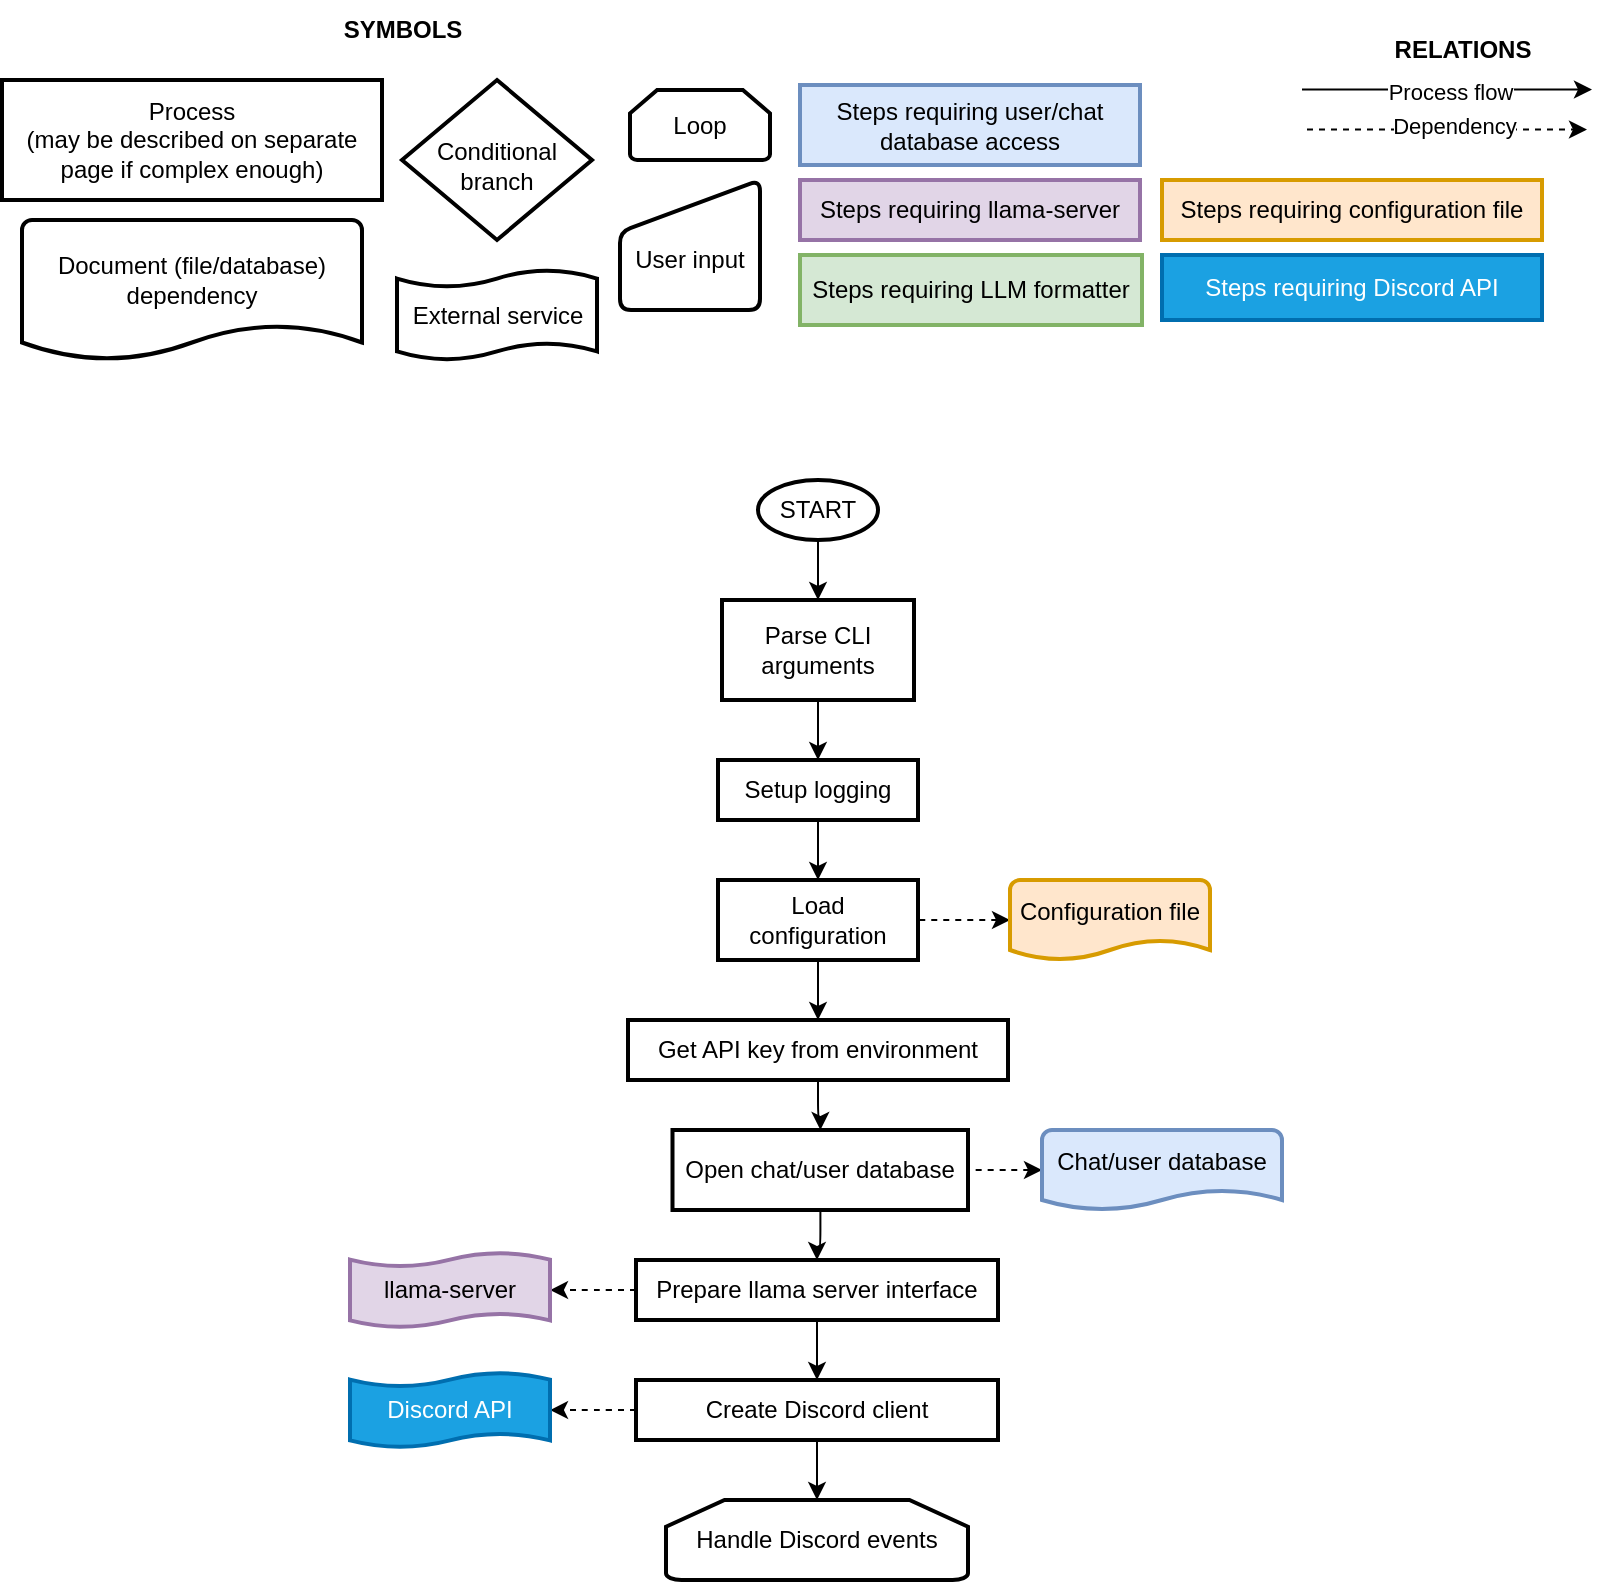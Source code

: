<mxfile version="24.7.8" pages="2">
  <diagram name="Main workflow" id="HbUQBnDFqHBXolvkrC3I">
    <mxGraphModel dx="1728" dy="997" grid="1" gridSize="10" guides="1" tooltips="1" connect="1" arrows="1" fold="1" page="1" pageScale="1" pageWidth="827" pageHeight="1169" background="none" math="0" shadow="0">
      <root>
        <mxCell id="0" />
        <mxCell id="1" parent="0" />
        <mxCell id="ahB4upGkOTFBKg_enh4w-4" value="" style="edgeStyle=orthogonalEdgeStyle;orthogonalLoop=1;jettySize=auto;html=1;rounded=0;" parent="1" source="ahB4upGkOTFBKg_enh4w-1" target="ahB4upGkOTFBKg_enh4w-3" edge="1">
          <mxGeometry relative="1" as="geometry" />
        </mxCell>
        <mxCell id="ahB4upGkOTFBKg_enh4w-1" value="START" style="strokeWidth=2;html=1;shape=mxgraph.flowchart.start_1;whiteSpace=wrap;labelBackgroundColor=none;rounded=0;" parent="1" vertex="1">
          <mxGeometry x="388" y="250" width="60" height="30" as="geometry" />
        </mxCell>
        <mxCell id="ahB4upGkOTFBKg_enh4w-6" value="" style="edgeStyle=orthogonalEdgeStyle;orthogonalLoop=1;jettySize=auto;html=1;rounded=0;" parent="1" source="ahB4upGkOTFBKg_enh4w-3" target="ahB4upGkOTFBKg_enh4w-5" edge="1">
          <mxGeometry relative="1" as="geometry" />
        </mxCell>
        <mxCell id="ahB4upGkOTFBKg_enh4w-3" value="Parse CLI arguments" style="rounded=0;whiteSpace=wrap;html=1;absoluteArcSize=1;arcSize=14;strokeWidth=2;" parent="1" vertex="1">
          <mxGeometry x="370" y="310" width="96" height="50" as="geometry" />
        </mxCell>
        <mxCell id="ahB4upGkOTFBKg_enh4w-8" value="" style="edgeStyle=orthogonalEdgeStyle;orthogonalLoop=1;jettySize=auto;html=1;rounded=0;" parent="1" source="ahB4upGkOTFBKg_enh4w-5" target="ahB4upGkOTFBKg_enh4w-7" edge="1">
          <mxGeometry relative="1" as="geometry" />
        </mxCell>
        <mxCell id="ahB4upGkOTFBKg_enh4w-5" value="Setup logging" style="rounded=0;whiteSpace=wrap;html=1;absoluteArcSize=1;arcSize=14;strokeWidth=2;" parent="1" vertex="1">
          <mxGeometry x="368" y="390" width="100" height="30" as="geometry" />
        </mxCell>
        <mxCell id="ahB4upGkOTFBKg_enh4w-22" value="" style="edgeStyle=orthogonalEdgeStyle;orthogonalLoop=1;jettySize=auto;html=1;" parent="1" source="ahB4upGkOTFBKg_enh4w-7" target="ahB4upGkOTFBKg_enh4w-28" edge="1">
          <mxGeometry relative="1" as="geometry">
            <mxPoint x="348.0" y="420" as="targetPoint" />
          </mxGeometry>
        </mxCell>
        <mxCell id="ahB4upGkOTFBKg_enh4w-7" value="Load configuration" style="rounded=0;whiteSpace=wrap;html=1;absoluteArcSize=1;arcSize=14;strokeWidth=2;" parent="1" vertex="1">
          <mxGeometry x="368" y="450" width="100" height="40" as="geometry" />
        </mxCell>
        <mxCell id="ahB4upGkOTFBKg_enh4w-10" value="" style="edgeStyle=orthogonalEdgeStyle;orthogonalLoop=1;jettySize=auto;html=1;dashed=1;startArrow=classic;startFill=1;endArrow=none;endFill=0;rounded=0;" parent="1" source="ahB4upGkOTFBKg_enh4w-9" target="ahB4upGkOTFBKg_enh4w-7" edge="1">
          <mxGeometry relative="1" as="geometry" />
        </mxCell>
        <mxCell id="ahB4upGkOTFBKg_enh4w-9" value="Configuration file" style="strokeWidth=2;html=1;shape=mxgraph.flowchart.document2;whiteSpace=wrap;size=0.25;rounded=0;fillColor=#ffe6cc;strokeColor=#d79b00;spacingBottom=8;" parent="1" vertex="1">
          <mxGeometry x="514" y="450" width="100" height="40" as="geometry" />
        </mxCell>
        <mxCell id="ahB4upGkOTFBKg_enh4w-11" value="Process&lt;br&gt;(may be described on separate page if complex enough)" style="rounded=0;whiteSpace=wrap;html=1;absoluteArcSize=1;arcSize=14;strokeWidth=2;" parent="1" vertex="1">
          <mxGeometry x="10" y="50" width="190" height="60" as="geometry" />
        </mxCell>
        <mxCell id="ahB4upGkOTFBKg_enh4w-12" value="SYMBOLS" style="text;html=1;align=center;verticalAlign=middle;resizable=0;points=[];autosize=1;strokeColor=none;fillColor=none;rounded=0;fontStyle=1" parent="1" vertex="1">
          <mxGeometry x="170" y="10" width="80" height="30" as="geometry" />
        </mxCell>
        <mxCell id="ahB4upGkOTFBKg_enh4w-13" value="Document (file/database) dependency" style="strokeWidth=2;html=1;shape=mxgraph.flowchart.document2;whiteSpace=wrap;size=0.25;rounded=0;spacingBottom=11;" parent="1" vertex="1">
          <mxGeometry x="20" y="120" width="170" height="70" as="geometry" />
        </mxCell>
        <mxCell id="ahB4upGkOTFBKg_enh4w-14" value="Conditional branch" style="strokeWidth=2;html=1;shape=mxgraph.flowchart.decision;whiteSpace=wrap;rounded=0;spacingTop=6;" parent="1" vertex="1">
          <mxGeometry x="210" y="50" width="95" height="80" as="geometry" />
        </mxCell>
        <mxCell id="ahB4upGkOTFBKg_enh4w-16" value="" style="edgeStyle=none;orthogonalLoop=1;jettySize=auto;html=1;rounded=0;" parent="1" edge="1">
          <mxGeometry width="100" relative="1" as="geometry">
            <mxPoint x="660" y="54.76" as="sourcePoint" />
            <mxPoint x="805" y="54.76" as="targetPoint" />
            <Array as="points" />
          </mxGeometry>
        </mxCell>
        <mxCell id="ahB4upGkOTFBKg_enh4w-18" value="Process flow" style="edgeLabel;html=1;align=center;verticalAlign=middle;resizable=0;points=[];" parent="ahB4upGkOTFBKg_enh4w-16" vertex="1" connectable="0">
          <mxGeometry x="0.073" y="-1" relative="1" as="geometry">
            <mxPoint x="-4" as="offset" />
          </mxGeometry>
        </mxCell>
        <mxCell id="ahB4upGkOTFBKg_enh4w-19" value="" style="edgeStyle=none;orthogonalLoop=1;jettySize=auto;html=1;rounded=0;dashed=1;" parent="1" edge="1">
          <mxGeometry width="100" relative="1" as="geometry">
            <mxPoint x="662.5" y="74.76" as="sourcePoint" />
            <mxPoint x="802.5" y="74.76" as="targetPoint" />
            <Array as="points" />
          </mxGeometry>
        </mxCell>
        <mxCell id="ahB4upGkOTFBKg_enh4w-20" value="Dependency" style="edgeLabel;html=1;align=center;verticalAlign=middle;resizable=0;points=[];" parent="ahB4upGkOTFBKg_enh4w-19" vertex="1" connectable="0">
          <mxGeometry x="0.192" y="2" relative="1" as="geometry">
            <mxPoint x="-10" as="offset" />
          </mxGeometry>
        </mxCell>
        <mxCell id="ahB4upGkOTFBKg_enh4w-32" value="" style="edgeStyle=orthogonalEdgeStyle;orthogonalLoop=1;jettySize=auto;html=1;" parent="1" source="ahB4upGkOTFBKg_enh4w-28" target="ahB4upGkOTFBKg_enh4w-38" edge="1">
          <mxGeometry relative="1" as="geometry">
            <mxPoint x="348.0" y="620" as="targetPoint" />
          </mxGeometry>
        </mxCell>
        <mxCell id="ahB4upGkOTFBKg_enh4w-28" value="Get API key from environment" style="rounded=0;whiteSpace=wrap;html=1;absoluteArcSize=1;arcSize=14;strokeWidth=2;" parent="1" vertex="1">
          <mxGeometry x="323" y="520" width="190" height="30" as="geometry" />
        </mxCell>
        <mxCell id="ahB4upGkOTFBKg_enh4w-46" value="" style="edgeStyle=orthogonalEdgeStyle;orthogonalLoop=1;jettySize=auto;html=1;" parent="1" source="ahB4upGkOTFBKg_enh4w-38" target="ahB4upGkOTFBKg_enh4w-45" edge="1">
          <mxGeometry relative="1" as="geometry" />
        </mxCell>
        <mxCell id="ahB4upGkOTFBKg_enh4w-38" value="Open chat/user database" style="rounded=0;whiteSpace=wrap;html=1;absoluteArcSize=1;arcSize=14;strokeWidth=2;" parent="1" vertex="1">
          <mxGeometry x="345.25" y="575" width="147.75" height="40" as="geometry" />
        </mxCell>
        <mxCell id="ahB4upGkOTFBKg_enh4w-48" value="" style="edgeStyle=orthogonalEdgeStyle;orthogonalLoop=1;jettySize=auto;html=1;" parent="1" source="ahB4upGkOTFBKg_enh4w-45" target="ahB4upGkOTFBKg_enh4w-47" edge="1">
          <mxGeometry relative="1" as="geometry" />
        </mxCell>
        <mxCell id="ahB4upGkOTFBKg_enh4w-63" value="" style="edgeStyle=orthogonalEdgeStyle;orthogonalLoop=1;jettySize=auto;html=1;dashed=1;" parent="1" source="ahB4upGkOTFBKg_enh4w-45" target="ahB4upGkOTFBKg_enh4w-62" edge="1">
          <mxGeometry relative="1" as="geometry" />
        </mxCell>
        <mxCell id="ahB4upGkOTFBKg_enh4w-45" value="Prepare llama server interface" style="rounded=0;whiteSpace=wrap;html=1;absoluteArcSize=1;arcSize=14;strokeWidth=2;" parent="1" vertex="1">
          <mxGeometry x="327" y="640" width="181" height="30" as="geometry" />
        </mxCell>
        <mxCell id="ahB4upGkOTFBKg_enh4w-55" value="" style="edgeStyle=orthogonalEdgeStyle;orthogonalLoop=1;jettySize=auto;html=1;" parent="1" source="ahB4upGkOTFBKg_enh4w-47" target="ahB4upGkOTFBKg_enh4w-54" edge="1">
          <mxGeometry relative="1" as="geometry" />
        </mxCell>
        <mxCell id="ahB4upGkOTFBKg_enh4w-65" value="" style="edgeStyle=orthogonalEdgeStyle;orthogonalLoop=1;jettySize=auto;html=1;dashed=1;" parent="1" source="ahB4upGkOTFBKg_enh4w-47" target="ahB4upGkOTFBKg_enh4w-64" edge="1">
          <mxGeometry relative="1" as="geometry" />
        </mxCell>
        <mxCell id="ahB4upGkOTFBKg_enh4w-47" value="Create Discord client" style="rounded=0;whiteSpace=wrap;html=1;absoluteArcSize=1;arcSize=14;strokeWidth=2;" parent="1" vertex="1">
          <mxGeometry x="327" y="700" width="181" height="30" as="geometry" />
        </mxCell>
        <mxCell id="ahB4upGkOTFBKg_enh4w-53" value="Loop" style="strokeWidth=2;html=1;shape=mxgraph.flowchart.loop_limit;whiteSpace=wrap;" parent="1" vertex="1">
          <mxGeometry x="324" y="55" width="70" height="35" as="geometry" />
        </mxCell>
        <mxCell id="ahB4upGkOTFBKg_enh4w-54" value="Handle Discord events" style="strokeWidth=2;html=1;shape=mxgraph.flowchart.loop_limit;whiteSpace=wrap;" parent="1" vertex="1">
          <mxGeometry x="342" y="760" width="151" height="40" as="geometry" />
        </mxCell>
        <mxCell id="ahB4upGkOTFBKg_enh4w-57" value="" style="edgeStyle=orthogonalEdgeStyle;orthogonalLoop=1;jettySize=auto;html=1;dashed=1;startArrow=classic;startFill=1;endArrow=none;endFill=0;rounded=0;" parent="1" source="ahB4upGkOTFBKg_enh4w-66" target="ahB4upGkOTFBKg_enh4w-38" edge="1">
          <mxGeometry relative="1" as="geometry">
            <mxPoint x="464" y="525" as="sourcePoint" />
            <mxPoint x="408" y="410" as="targetPoint" />
          </mxGeometry>
        </mxCell>
        <mxCell id="ahB4upGkOTFBKg_enh4w-61" value="External service" style="shape=tape;whiteSpace=wrap;html=1;strokeWidth=2;size=0.19" parent="1" vertex="1">
          <mxGeometry x="207.5" y="145" width="100" height="45" as="geometry" />
        </mxCell>
        <mxCell id="ahB4upGkOTFBKg_enh4w-62" value="llama-server" style="shape=tape;whiteSpace=wrap;html=1;strokeWidth=2;size=0.19;fillColor=#e1d5e7;strokeColor=#9673a6;" parent="1" vertex="1">
          <mxGeometry x="184" y="636.25" width="100" height="37.5" as="geometry" />
        </mxCell>
        <mxCell id="ahB4upGkOTFBKg_enh4w-64" value="Discord API" style="shape=tape;whiteSpace=wrap;html=1;strokeWidth=2;size=0.19;fillColor=#1ba1e2;fontColor=#ffffff;strokeColor=#006EAF;" parent="1" vertex="1">
          <mxGeometry x="184" y="696.25" width="100" height="37.5" as="geometry" />
        </mxCell>
        <mxCell id="ahB4upGkOTFBKg_enh4w-66" value="Chat/user database" style="strokeWidth=2;html=1;shape=mxgraph.flowchart.document2;whiteSpace=wrap;size=0.25;rounded=0;fillColor=#dae8fc;strokeColor=#6c8ebf;spacingBottom=9;" parent="1" vertex="1">
          <mxGeometry x="530" y="575" width="120" height="40" as="geometry" />
        </mxCell>
        <mxCell id="fX2AjeA0h0A_5y77IjTu-1" value="RELATIONS" style="text;html=1;align=center;verticalAlign=middle;resizable=0;points=[];autosize=1;strokeColor=none;fillColor=none;rounded=0;fontStyle=1" parent="1" vertex="1">
          <mxGeometry x="695" y="20" width="90" height="30" as="geometry" />
        </mxCell>
        <mxCell id="fX2AjeA0h0A_5y77IjTu-2" value="User input" style="html=1;strokeWidth=2;shape=manualInput;whiteSpace=wrap;rounded=1;size=26;arcSize=11;spacingTop=15;" parent="1" vertex="1">
          <mxGeometry x="319" y="100" width="70" height="65" as="geometry" />
        </mxCell>
        <mxCell id="mCBu46iq6FCxWbrcIIpn-1" value="Steps requiring user/chat database access" style="rounded=0;whiteSpace=wrap;html=1;absoluteArcSize=1;arcSize=14;strokeWidth=2;fillColor=#dae8fc;strokeColor=#6c8ebf;" parent="1" vertex="1">
          <mxGeometry x="409" y="52.5" width="170" height="40" as="geometry" />
        </mxCell>
        <mxCell id="mCBu46iq6FCxWbrcIIpn-2" value="Steps requiring llama-server" style="rounded=0;whiteSpace=wrap;html=1;absoluteArcSize=1;arcSize=14;strokeWidth=2;fillColor=#e1d5e7;strokeColor=#9673a6;" parent="1" vertex="1">
          <mxGeometry x="409" y="100" width="170" height="30" as="geometry" />
        </mxCell>
        <mxCell id="5xpK1pRE-sq5OhYcldF0-1" value="Steps requiring LLM formatter" style="rounded=0;whiteSpace=wrap;html=1;absoluteArcSize=1;arcSize=14;strokeWidth=2;fillColor=#d5e8d4;strokeColor=#82b366;" parent="1" vertex="1">
          <mxGeometry x="409" y="137.5" width="171" height="35" as="geometry" />
        </mxCell>
        <mxCell id="9u_p9MO-Bw0Imh7YGC1T-1" value="Steps requiring configuration file" style="rounded=0;whiteSpace=wrap;html=1;absoluteArcSize=1;arcSize=14;strokeWidth=2;fillColor=#ffe6cc;strokeColor=#d79b00;" parent="1" vertex="1">
          <mxGeometry x="590" y="100" width="190" height="30" as="geometry" />
        </mxCell>
        <mxCell id="9u_p9MO-Bw0Imh7YGC1T-2" value="Steps requiring Discord API" style="rounded=0;whiteSpace=wrap;html=1;absoluteArcSize=1;arcSize=14;strokeWidth=2;fillColor=#1ba1e2;strokeColor=#006EAF;fontColor=#ffffff;" parent="1" vertex="1">
          <mxGeometry x="590" y="137.5" width="190" height="32.5" as="geometry" />
        </mxCell>
      </root>
    </mxGraphModel>
  </diagram>
  <diagram id="IVMiF6MZkDtnGtbg78YZ" name="Inference command workflow">
    <mxGraphModel dx="2074" dy="1196" grid="1" gridSize="10" guides="1" tooltips="1" connect="1" arrows="1" fold="1" page="1" pageScale="1" pageWidth="827" pageHeight="1169" math="0" shadow="0">
      <root>
        <mxCell id="0" />
        <mxCell id="1" parent="0" />
        <mxCell id="iAW4BtVAZz2zjT4hOFds-2" value="" style="edgeStyle=orthogonalEdgeStyle;orthogonalLoop=1;jettySize=auto;html=1;entryX=0.502;entryY=0.143;entryDx=0;entryDy=0;entryPerimeter=0;" parent="1" source="8zddj7WQRhCFcwlQS1N0-2" target="iAW4BtVAZz2zjT4hOFds-1" edge="1">
          <mxGeometry relative="1" as="geometry" />
        </mxCell>
        <mxCell id="8zddj7WQRhCFcwlQS1N0-2" value="START" style="strokeWidth=2;html=1;shape=mxgraph.flowchart.start_1;whiteSpace=wrap;labelBackgroundColor=none;rounded=0;" parent="1" vertex="1">
          <mxGeometry x="350" y="10" width="60" height="30" as="geometry" />
        </mxCell>
        <mxCell id="iAW4BtVAZz2zjT4hOFds-6" value="" style="edgeStyle=orthogonalEdgeStyle;orthogonalLoop=1;jettySize=auto;html=1;" parent="1" source="iAW4BtVAZz2zjT4hOFds-1" target="iAW4BtVAZz2zjT4hOFds-5" edge="1">
          <mxGeometry relative="1" as="geometry" />
        </mxCell>
        <mxCell id="iAW4BtVAZz2zjT4hOFds-1" value="User message for LLM (&lt;b&gt;user-msg&lt;/b&gt;)" style="html=1;strokeWidth=2;shape=manualInput;whiteSpace=wrap;rounded=1;size=26;arcSize=11;spacingTop=17;" parent="1" vertex="1">
          <mxGeometry x="324" y="70" width="111.5" height="90" as="geometry" />
        </mxCell>
        <mxCell id="iAW4BtVAZz2zjT4hOFds-9" value="" style="edgeStyle=orthogonalEdgeStyle;orthogonalLoop=1;jettySize=auto;html=1;fillColor=#f8cecc;strokeColor=#b85450;" parent="1" source="iAW4BtVAZz2zjT4hOFds-5" target="iAW4BtVAZz2zjT4hOFds-8" edge="1">
          <mxGeometry relative="1" as="geometry" />
        </mxCell>
        <mxCell id="iAW4BtVAZz2zjT4hOFds-10" value="NO" style="edgeLabel;html=1;align=center;verticalAlign=middle;resizable=0;points=[];" parent="iAW4BtVAZz2zjT4hOFds-9" vertex="1" connectable="0">
          <mxGeometry x="-0.078" y="-1" relative="1" as="geometry">
            <mxPoint as="offset" />
          </mxGeometry>
        </mxCell>
        <mxCell id="xJEYLMYIa-qKgZ2lRM12-7" style="edgeStyle=orthogonalEdgeStyle;orthogonalLoop=1;jettySize=auto;html=1;fillColor=#d5e8d4;strokeColor=#82b366;" parent="1" source="iAW4BtVAZz2zjT4hOFds-5" target="xJEYLMYIa-qKgZ2lRM12-6" edge="1">
          <mxGeometry relative="1" as="geometry" />
        </mxCell>
        <mxCell id="xJEYLMYIa-qKgZ2lRM12-8" value="YES" style="edgeLabel;html=1;align=center;verticalAlign=middle;resizable=0;points=[];" parent="xJEYLMYIa-qKgZ2lRM12-7" vertex="1" connectable="0">
          <mxGeometry x="-0.37" y="-2" relative="1" as="geometry">
            <mxPoint x="-20" as="offset" />
          </mxGeometry>
        </mxCell>
        <mxCell id="iAW4BtVAZz2zjT4hOFds-5" value="&lt;p style=&quot;line-height: 120%; padding-left: 20px; padding-bottom: 0px; padding-right: 20px;&quot;&gt;Message history for user exists?&lt;/p&gt;" style="strokeWidth=2;html=1;shape=mxgraph.flowchart.decision;whiteSpace=wrap;rounded=0;fillColor=#dae8fc;strokeColor=#6c8ebf;" parent="1" vertex="1">
          <mxGeometry x="311" y="190" width="138" height="100" as="geometry" />
        </mxCell>
        <mxCell id="iAW4BtVAZz2zjT4hOFds-12" value="" style="edgeStyle=orthogonalEdgeStyle;orthogonalLoop=1;jettySize=auto;html=1;fillColor=#f8cecc;strokeColor=#b85450;" parent="1" source="iAW4BtVAZz2zjT4hOFds-8" target="iAW4BtVAZz2zjT4hOFds-11" edge="1">
          <mxGeometry relative="1" as="geometry" />
        </mxCell>
        <mxCell id="iAW4BtVAZz2zjT4hOFds-14" value="NO" style="edgeLabel;html=1;align=center;verticalAlign=middle;resizable=0;points=[];" parent="iAW4BtVAZz2zjT4hOFds-12" vertex="1" connectable="0">
          <mxGeometry x="0.129" relative="1" as="geometry">
            <mxPoint x="-6" as="offset" />
          </mxGeometry>
        </mxCell>
        <mxCell id="iAW4BtVAZz2zjT4hOFds-16" value="" style="edgeStyle=orthogonalEdgeStyle;orthogonalLoop=1;jettySize=auto;html=1;fillColor=#d5e8d4;strokeColor=#82b366;" parent="1" source="iAW4BtVAZz2zjT4hOFds-8" target="iAW4BtVAZz2zjT4hOFds-15" edge="1">
          <mxGeometry relative="1" as="geometry" />
        </mxCell>
        <mxCell id="iAW4BtVAZz2zjT4hOFds-17" value="YES" style="edgeLabel;html=1;align=center;verticalAlign=middle;resizable=0;points=[];" parent="iAW4BtVAZz2zjT4hOFds-16" vertex="1" connectable="0">
          <mxGeometry x="0.048" y="-1" relative="1" as="geometry">
            <mxPoint as="offset" />
          </mxGeometry>
        </mxCell>
        <mxCell id="iAW4BtVAZz2zjT4hOFds-8" value="User configuration exists?" style="strokeWidth=2;html=1;shape=mxgraph.flowchart.decision;whiteSpace=wrap;rounded=0;fillColor=#dae8fc;strokeColor=#6c8ebf;" parent="1" vertex="1">
          <mxGeometry x="506" y="200" width="95" height="80" as="geometry" />
        </mxCell>
        <mxCell id="iAW4BtVAZz2zjT4hOFds-18" style="edgeStyle=orthogonalEdgeStyle;orthogonalLoop=1;jettySize=auto;html=1;" parent="1" source="iAW4BtVAZz2zjT4hOFds-11" target="iAW4BtVAZz2zjT4hOFds-15" edge="1">
          <mxGeometry relative="1" as="geometry">
            <mxPoint x="711" y="380" as="targetPoint" />
            <Array as="points">
              <mxPoint x="711" y="350" />
            </Array>
          </mxGeometry>
        </mxCell>
        <mxCell id="iAW4BtVAZz2zjT4hOFds-11" value="Create default configuration for user" style="rounded=0;whiteSpace=wrap;html=1;absoluteArcSize=1;arcSize=14;strokeWidth=2;fillColor=#dae8fc;strokeColor=#6c8ebf;" parent="1" vertex="1">
          <mxGeometry x="656" y="210" width="110" height="60" as="geometry" />
        </mxCell>
        <mxCell id="iAW4BtVAZz2zjT4hOFds-20" value="" style="edgeStyle=orthogonalEdgeStyle;orthogonalLoop=1;jettySize=auto;html=1;" parent="1" source="iAW4BtVAZz2zjT4hOFds-15" target="iAW4BtVAZz2zjT4hOFds-23" edge="1">
          <mxGeometry relative="1" as="geometry">
            <mxPoint x="553.5" y="400" as="targetPoint" />
          </mxGeometry>
        </mxCell>
        <mxCell id="iAW4BtVAZz2zjT4hOFds-15" value="Load user&#39;s system prompt" style="rounded=0;whiteSpace=wrap;html=1;absoluteArcSize=1;arcSize=14;strokeWidth=2;fillColor=#dae8fc;strokeColor=#6c8ebf;" parent="1" vertex="1">
          <mxGeometry x="468.5" y="330" width="170" height="40" as="geometry" />
        </mxCell>
        <mxCell id="xJEYLMYIa-qKgZ2lRM12-9" style="edgeStyle=orthogonalEdgeStyle;orthogonalLoop=1;jettySize=auto;html=1;" parent="1" source="iAW4BtVAZz2zjT4hOFds-23" target="xJEYLMYIa-qKgZ2lRM12-6" edge="1">
          <mxGeometry relative="1" as="geometry">
            <Array as="points">
              <mxPoint x="440" y="420" />
              <mxPoint x="440" y="345" />
            </Array>
          </mxGeometry>
        </mxCell>
        <mxCell id="iAW4BtVAZz2zjT4hOFds-23" value="Add system prompt message to user message history" style="rounded=0;whiteSpace=wrap;html=1;absoluteArcSize=1;arcSize=14;strokeWidth=2;fillColor=#dae8fc;strokeColor=#6c8ebf;" parent="1" vertex="1">
          <mxGeometry x="458.5" y="400" width="190" height="40" as="geometry" />
        </mxCell>
        <mxCell id="IsvIyDz4rEmmrMgiB_S9-4" value="" style="edgeStyle=orthogonalEdgeStyle;rounded=0;orthogonalLoop=1;jettySize=auto;html=1;" parent="1" source="xJEYLMYIa-qKgZ2lRM12-6" target="OgEmEv8k3SM7MXCykrIP-26" edge="1">
          <mxGeometry relative="1" as="geometry" />
        </mxCell>
        <mxCell id="xJEYLMYIa-qKgZ2lRM12-6" value="Load user&#39;s message history" style="rounded=0;whiteSpace=wrap;html=1;absoluteArcSize=1;arcSize=14;strokeWidth=2;fillColor=#dae8fc;strokeColor=#6c8ebf;" parent="1" vertex="1">
          <mxGeometry x="220" y="330" width="190" height="30" as="geometry" />
        </mxCell>
        <mxCell id="IsvIyDz4rEmmrMgiB_S9-1" value="" style="edgeStyle=orthogonalEdgeStyle;rounded=0;orthogonalLoop=1;jettySize=auto;html=1;" parent="1" edge="1">
          <mxGeometry relative="1" as="geometry">
            <mxPoint x="315" y="440" as="sourcePoint" />
          </mxGeometry>
        </mxCell>
        <mxCell id="OgEmEv8k3SM7MXCykrIP-23" value="" style="edgeStyle=orthogonalEdgeStyle;orthogonalLoop=1;jettySize=auto;html=1;" parent="1" source="OgEmEv8k3SM7MXCykrIP-9" target="OgEmEv8k3SM7MXCykrIP-22" edge="1">
          <mxGeometry relative="1" as="geometry" />
        </mxCell>
        <mxCell id="OgEmEv8k3SM7MXCykrIP-9" value="Query the LLM for answer to generated prompt with user config" style="rounded=0;whiteSpace=wrap;html=1;absoluteArcSize=1;arcSize=14;strokeWidth=2;fillColor=#e1d5e7;strokeColor=#9673a6;" parent="1" vertex="1">
          <mxGeometry x="220" y="610" width="190" height="40" as="geometry" />
        </mxCell>
        <mxCell id="OgEmEv8k3SM7MXCykrIP-30" value="" style="edgeStyle=orthogonalEdgeStyle;orthogonalLoop=1;jettySize=auto;html=1;" parent="1" source="OgEmEv8k3SM7MXCykrIP-22" target="OgEmEv8k3SM7MXCykrIP-29" edge="1">
          <mxGeometry relative="1" as="geometry" />
        </mxCell>
        <mxCell id="OgEmEv8k3SM7MXCykrIP-22" value="Stream LLM response as chain of Discord responses" style="strokeWidth=2;html=1;shape=mxgraph.flowchart.loop_limit;whiteSpace=wrap;spacingTop=15;fillColor=#1ba1e2;strokeColor=#006EAF;fontColor=#ffffff;" parent="1" vertex="1">
          <mxGeometry x="220" y="680" width="190" height="60" as="geometry" />
        </mxCell>
        <mxCell id="IsvIyDz4rEmmrMgiB_S9-5" value="" style="edgeStyle=orthogonalEdgeStyle;rounded=0;orthogonalLoop=1;jettySize=auto;html=1;" parent="1" source="OgEmEv8k3SM7MXCykrIP-26" target="IsvIyDz4rEmmrMgiB_S9-2" edge="1">
          <mxGeometry relative="1" as="geometry" />
        </mxCell>
        <mxCell id="OgEmEv8k3SM7MXCykrIP-26" value="Load user&#39;s query configuration" style="rounded=0;whiteSpace=wrap;html=1;absoluteArcSize=1;arcSize=14;strokeWidth=2;fillColor=#dae8fc;strokeColor=#6c8ebf;" parent="1" vertex="1">
          <mxGeometry x="220" y="390" width="190" height="40" as="geometry" />
        </mxCell>
        <mxCell id="OgEmEv8k3SM7MXCykrIP-32" value="" style="edgeStyle=orthogonalEdgeStyle;orthogonalLoop=1;jettySize=auto;html=1;" parent="1" source="OgEmEv8k3SM7MXCykrIP-29" target="OgEmEv8k3SM7MXCykrIP-31" edge="1">
          <mxGeometry relative="1" as="geometry" />
        </mxCell>
        <mxCell id="OgEmEv8k3SM7MXCykrIP-29" value="Add &lt;b&gt;user-msg&lt;/b&gt; and LLM response to user&#39;s message history in&lt;span style=&quot;background-color: initial;&quot;&gt;&amp;nbsp;chat database&lt;/span&gt;" style="rounded=0;whiteSpace=wrap;html=1;absoluteArcSize=1;arcSize=14;strokeWidth=2;fillColor=#dae8fc;strokeColor=#6c8ebf;" parent="1" vertex="1">
          <mxGeometry x="220" y="770" width="190" height="50" as="geometry" />
        </mxCell>
        <mxCell id="OgEmEv8k3SM7MXCykrIP-31" value="END" style="strokeWidth=2;html=1;shape=mxgraph.flowchart.terminator;whiteSpace=wrap;" parent="1" vertex="1">
          <mxGeometry x="280" y="860" width="70" height="40" as="geometry" />
        </mxCell>
        <mxCell id="IsvIyDz4rEmmrMgiB_S9-6" value="" style="edgeStyle=orthogonalEdgeStyle;rounded=0;orthogonalLoop=1;jettySize=auto;html=1;" parent="1" source="IsvIyDz4rEmmrMgiB_S9-2" target="IsvIyDz4rEmmrMgiB_S9-3" edge="1">
          <mxGeometry relative="1" as="geometry" />
        </mxCell>
        <mxCell id="IsvIyDz4rEmmrMgiB_S9-2" value="Add &lt;b&gt;user-msg&lt;/b&gt; to local message history" style="rounded=0;whiteSpace=wrap;html=1;absoluteArcSize=1;arcSize=14;strokeWidth=2;" parent="1" vertex="1">
          <mxGeometry x="220" y="460" width="190" height="50" as="geometry" />
        </mxCell>
        <mxCell id="IsvIyDz4rEmmrMgiB_S9-7" value="" style="edgeStyle=orthogonalEdgeStyle;rounded=0;orthogonalLoop=1;jettySize=auto;html=1;" parent="1" source="IsvIyDz4rEmmrMgiB_S9-3" target="OgEmEv8k3SM7MXCykrIP-9" edge="1">
          <mxGeometry relative="1" as="geometry" />
        </mxCell>
        <mxCell id="IsvIyDz4rEmmrMgiB_S9-3" value="Wrap local message history in LLM chat template to create prompt" style="rounded=0;whiteSpace=wrap;html=1;absoluteArcSize=1;arcSize=14;strokeWidth=2;fillColor=#d5e8d4;strokeColor=#82b366;" parent="1" vertex="1">
          <mxGeometry x="220" y="535" width="190" height="50" as="geometry" />
        </mxCell>
      </root>
    </mxGraphModel>
  </diagram>
</mxfile>
